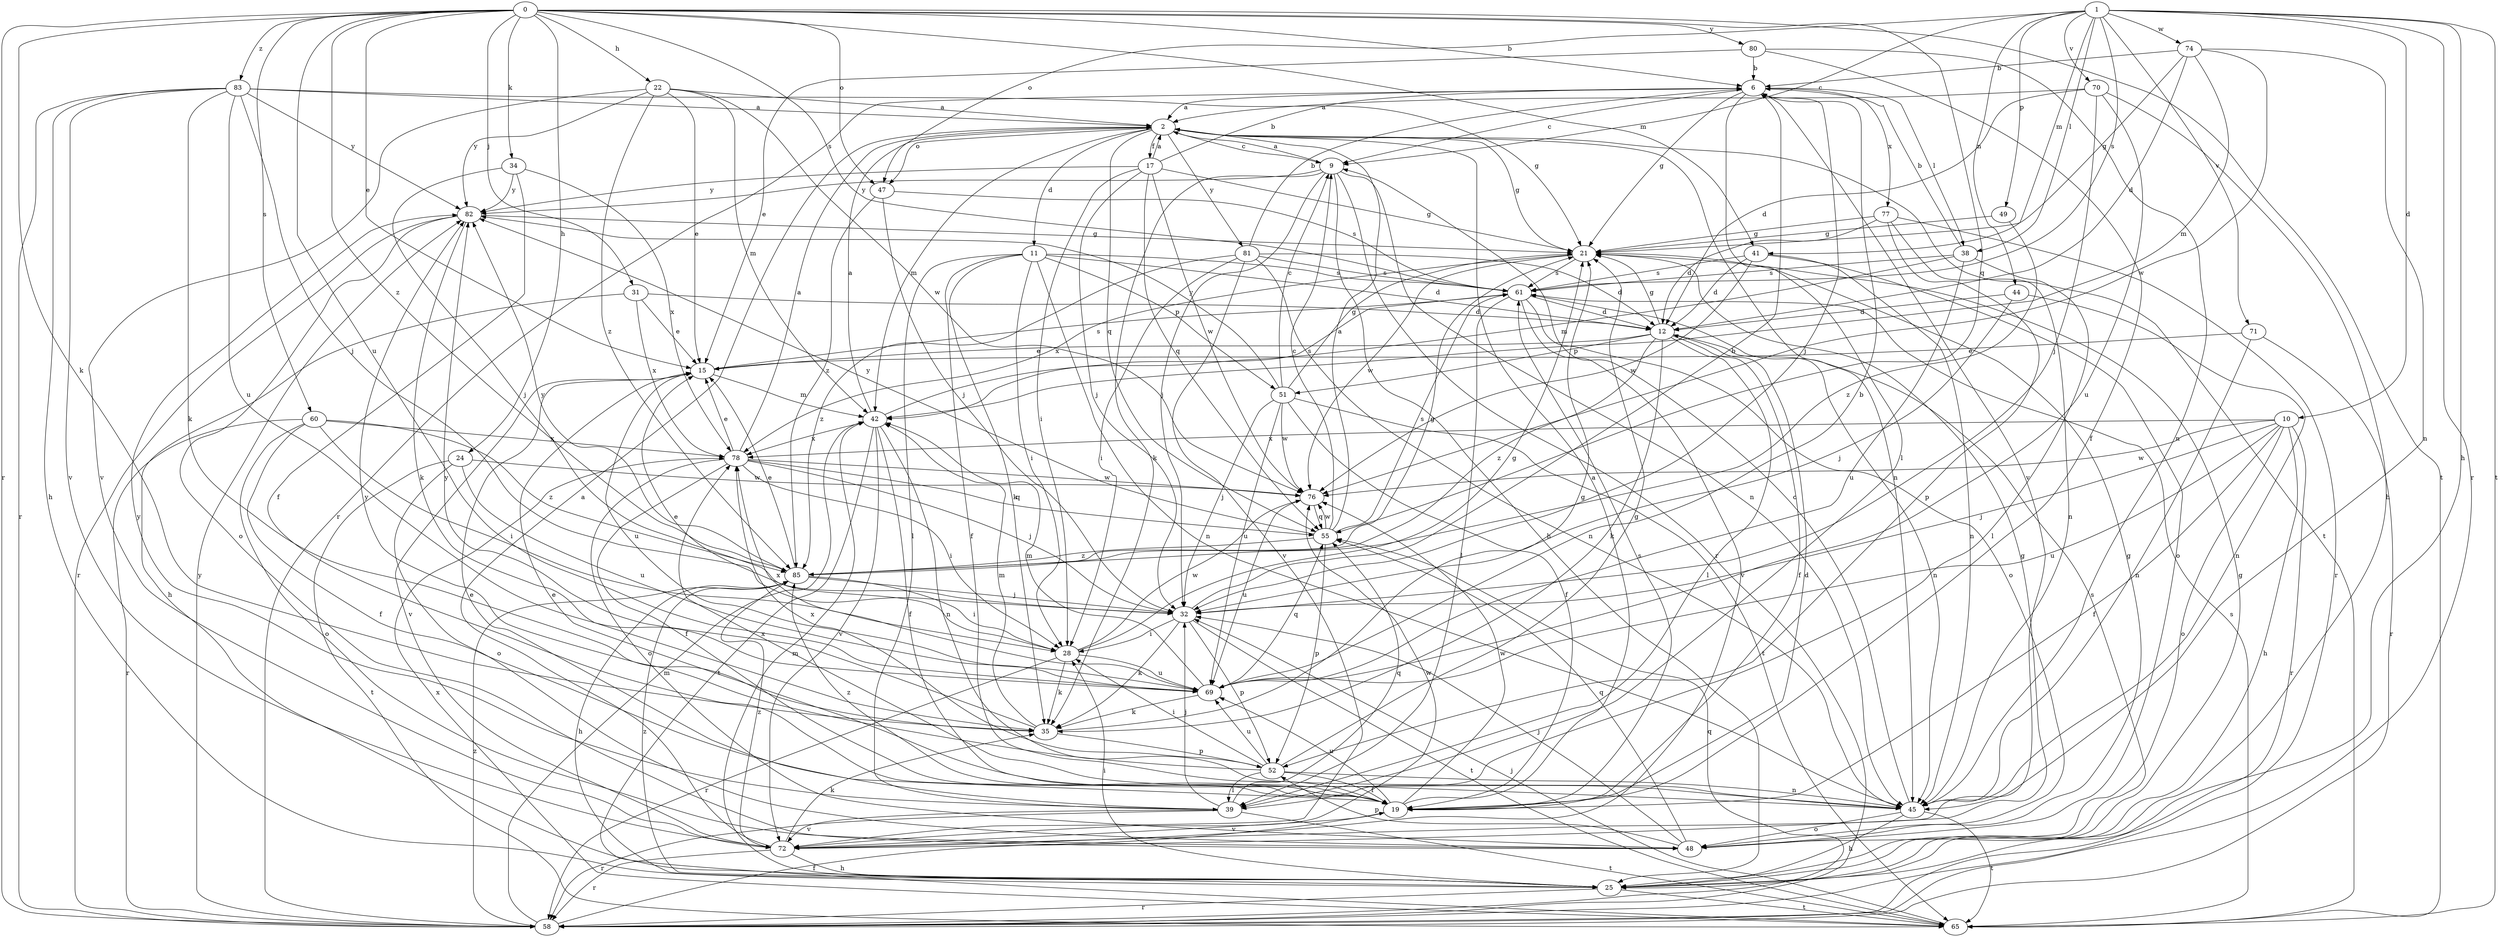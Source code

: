 strict digraph  {
0;
1;
2;
6;
9;
10;
11;
12;
15;
17;
19;
21;
22;
24;
25;
28;
31;
32;
34;
35;
38;
39;
41;
42;
44;
45;
47;
48;
49;
51;
52;
55;
58;
60;
61;
65;
69;
70;
71;
72;
74;
76;
77;
78;
80;
81;
82;
83;
85;
0 -> 6  [label=b];
0 -> 15  [label=e];
0 -> 22  [label=h];
0 -> 24  [label=h];
0 -> 31  [label=j];
0 -> 34  [label=k];
0 -> 35  [label=k];
0 -> 41  [label=m];
0 -> 47  [label=o];
0 -> 55  [label=q];
0 -> 58  [label=r];
0 -> 60  [label=s];
0 -> 61  [label=s];
0 -> 65  [label=t];
0 -> 69  [label=u];
0 -> 80  [label=y];
0 -> 83  [label=z];
0 -> 85  [label=z];
1 -> 9  [label=c];
1 -> 10  [label=d];
1 -> 25  [label=h];
1 -> 38  [label=l];
1 -> 41  [label=m];
1 -> 44  [label=n];
1 -> 47  [label=o];
1 -> 49  [label=p];
1 -> 58  [label=r];
1 -> 61  [label=s];
1 -> 65  [label=t];
1 -> 70  [label=v];
1 -> 71  [label=v];
1 -> 74  [label=w];
2 -> 9  [label=c];
2 -> 11  [label=d];
2 -> 17  [label=f];
2 -> 21  [label=g];
2 -> 42  [label=m];
2 -> 45  [label=n];
2 -> 47  [label=o];
2 -> 55  [label=q];
2 -> 65  [label=t];
2 -> 81  [label=y];
6 -> 2  [label=a];
6 -> 9  [label=c];
6 -> 21  [label=g];
6 -> 32  [label=j];
6 -> 38  [label=l];
6 -> 39  [label=l];
6 -> 58  [label=r];
6 -> 72  [label=v];
6 -> 77  [label=x];
9 -> 2  [label=a];
9 -> 25  [label=h];
9 -> 32  [label=j];
9 -> 35  [label=k];
9 -> 45  [label=n];
9 -> 58  [label=r];
9 -> 82  [label=y];
10 -> 19  [label=f];
10 -> 25  [label=h];
10 -> 32  [label=j];
10 -> 48  [label=o];
10 -> 58  [label=r];
10 -> 69  [label=u];
10 -> 76  [label=w];
10 -> 78  [label=x];
11 -> 12  [label=d];
11 -> 19  [label=f];
11 -> 28  [label=i];
11 -> 35  [label=k];
11 -> 39  [label=l];
11 -> 45  [label=n];
11 -> 51  [label=p];
11 -> 61  [label=s];
12 -> 15  [label=e];
12 -> 19  [label=f];
12 -> 21  [label=g];
12 -> 35  [label=k];
12 -> 39  [label=l];
12 -> 45  [label=n];
12 -> 51  [label=p];
12 -> 85  [label=z];
15 -> 42  [label=m];
15 -> 61  [label=s];
15 -> 69  [label=u];
15 -> 72  [label=v];
17 -> 2  [label=a];
17 -> 6  [label=b];
17 -> 21  [label=g];
17 -> 28  [label=i];
17 -> 32  [label=j];
17 -> 55  [label=q];
17 -> 76  [label=w];
17 -> 82  [label=y];
19 -> 2  [label=a];
19 -> 12  [label=d];
19 -> 61  [label=s];
19 -> 69  [label=u];
19 -> 72  [label=v];
19 -> 76  [label=w];
19 -> 85  [label=z];
21 -> 61  [label=s];
21 -> 76  [label=w];
21 -> 78  [label=x];
22 -> 2  [label=a];
22 -> 15  [label=e];
22 -> 42  [label=m];
22 -> 72  [label=v];
22 -> 76  [label=w];
22 -> 82  [label=y];
22 -> 85  [label=z];
24 -> 48  [label=o];
24 -> 65  [label=t];
24 -> 69  [label=u];
24 -> 76  [label=w];
25 -> 21  [label=g];
25 -> 28  [label=i];
25 -> 42  [label=m];
25 -> 58  [label=r];
25 -> 61  [label=s];
25 -> 65  [label=t];
25 -> 85  [label=z];
28 -> 15  [label=e];
28 -> 21  [label=g];
28 -> 35  [label=k];
28 -> 58  [label=r];
28 -> 69  [label=u];
28 -> 76  [label=w];
31 -> 12  [label=d];
31 -> 15  [label=e];
31 -> 25  [label=h];
31 -> 78  [label=x];
32 -> 6  [label=b];
32 -> 28  [label=i];
32 -> 35  [label=k];
32 -> 52  [label=p];
32 -> 65  [label=t];
34 -> 19  [label=f];
34 -> 32  [label=j];
34 -> 78  [label=x];
34 -> 82  [label=y];
35 -> 21  [label=g];
35 -> 42  [label=m];
35 -> 52  [label=p];
35 -> 82  [label=y];
38 -> 6  [label=b];
38 -> 39  [label=l];
38 -> 42  [label=m];
38 -> 61  [label=s];
38 -> 69  [label=u];
39 -> 15  [label=e];
39 -> 32  [label=j];
39 -> 55  [label=q];
39 -> 58  [label=r];
39 -> 65  [label=t];
39 -> 72  [label=v];
39 -> 82  [label=y];
41 -> 12  [label=d];
41 -> 45  [label=n];
41 -> 48  [label=o];
41 -> 61  [label=s];
41 -> 76  [label=w];
42 -> 2  [label=a];
42 -> 19  [label=f];
42 -> 45  [label=n];
42 -> 61  [label=s];
42 -> 65  [label=t];
42 -> 72  [label=v];
42 -> 78  [label=x];
44 -> 12  [label=d];
44 -> 32  [label=j];
44 -> 45  [label=n];
45 -> 9  [label=c];
45 -> 15  [label=e];
45 -> 25  [label=h];
45 -> 48  [label=o];
45 -> 65  [label=t];
45 -> 78  [label=x];
47 -> 32  [label=j];
47 -> 61  [label=s];
47 -> 85  [label=z];
48 -> 21  [label=g];
48 -> 32  [label=j];
48 -> 52  [label=p];
48 -> 55  [label=q];
49 -> 21  [label=g];
49 -> 85  [label=z];
51 -> 9  [label=c];
51 -> 19  [label=f];
51 -> 21  [label=g];
51 -> 32  [label=j];
51 -> 65  [label=t];
51 -> 69  [label=u];
51 -> 76  [label=w];
51 -> 82  [label=y];
52 -> 19  [label=f];
52 -> 21  [label=g];
52 -> 28  [label=i];
52 -> 39  [label=l];
52 -> 45  [label=n];
52 -> 69  [label=u];
52 -> 78  [label=x];
52 -> 82  [label=y];
55 -> 2  [label=a];
55 -> 9  [label=c];
55 -> 52  [label=p];
55 -> 61  [label=s];
55 -> 76  [label=w];
55 -> 82  [label=y];
55 -> 85  [label=z];
58 -> 19  [label=f];
58 -> 42  [label=m];
58 -> 55  [label=q];
58 -> 82  [label=y];
58 -> 85  [label=z];
60 -> 19  [label=f];
60 -> 28  [label=i];
60 -> 48  [label=o];
60 -> 58  [label=r];
60 -> 78  [label=x];
60 -> 85  [label=z];
61 -> 12  [label=d];
61 -> 39  [label=l];
61 -> 48  [label=o];
61 -> 72  [label=v];
65 -> 32  [label=j];
65 -> 61  [label=s];
65 -> 78  [label=x];
69 -> 6  [label=b];
69 -> 35  [label=k];
69 -> 42  [label=m];
69 -> 55  [label=q];
69 -> 78  [label=x];
70 -> 2  [label=a];
70 -> 12  [label=d];
70 -> 25  [label=h];
70 -> 32  [label=j];
70 -> 69  [label=u];
71 -> 15  [label=e];
71 -> 45  [label=n];
71 -> 58  [label=r];
72 -> 2  [label=a];
72 -> 21  [label=g];
72 -> 25  [label=h];
72 -> 35  [label=k];
72 -> 58  [label=r];
72 -> 76  [label=w];
72 -> 85  [label=z];
74 -> 6  [label=b];
74 -> 12  [label=d];
74 -> 21  [label=g];
74 -> 42  [label=m];
74 -> 45  [label=n];
74 -> 76  [label=w];
76 -> 55  [label=q];
76 -> 69  [label=u];
77 -> 12  [label=d];
77 -> 21  [label=g];
77 -> 45  [label=n];
77 -> 52  [label=p];
77 -> 58  [label=r];
78 -> 2  [label=a];
78 -> 15  [label=e];
78 -> 19  [label=f];
78 -> 28  [label=i];
78 -> 32  [label=j];
78 -> 48  [label=o];
78 -> 55  [label=q];
78 -> 76  [label=w];
80 -> 6  [label=b];
80 -> 15  [label=e];
80 -> 19  [label=f];
80 -> 45  [label=n];
81 -> 6  [label=b];
81 -> 12  [label=d];
81 -> 28  [label=i];
81 -> 45  [label=n];
81 -> 61  [label=s];
81 -> 72  [label=v];
81 -> 85  [label=z];
82 -> 21  [label=g];
82 -> 35  [label=k];
82 -> 48  [label=o];
82 -> 58  [label=r];
83 -> 2  [label=a];
83 -> 21  [label=g];
83 -> 25  [label=h];
83 -> 32  [label=j];
83 -> 35  [label=k];
83 -> 58  [label=r];
83 -> 69  [label=u];
83 -> 72  [label=v];
83 -> 82  [label=y];
85 -> 15  [label=e];
85 -> 21  [label=g];
85 -> 25  [label=h];
85 -> 28  [label=i];
85 -> 32  [label=j];
85 -> 82  [label=y];
}

